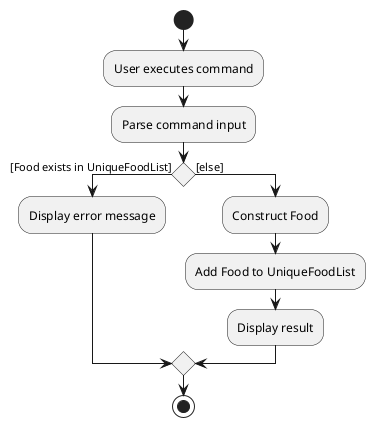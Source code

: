 @startuml
'https://plantuml.com/activity-diagram-beta

start
:User executes command;
:Parse command input;
if () then ([Food exists in UniqueFoodList])
  :Display error message;
else ([else])
  :Construct Food;
  :Add Food to UniqueFoodList;
  :Display result;
endif
stop

@enduml
